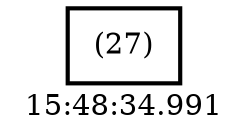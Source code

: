 digraph  g{ graph[label = "15:48:34.991"]
node [shape=rectangle, color=black, fontcolor=black, style=bold] edge [color=black] 0 [label="(27)"] ; 
}

